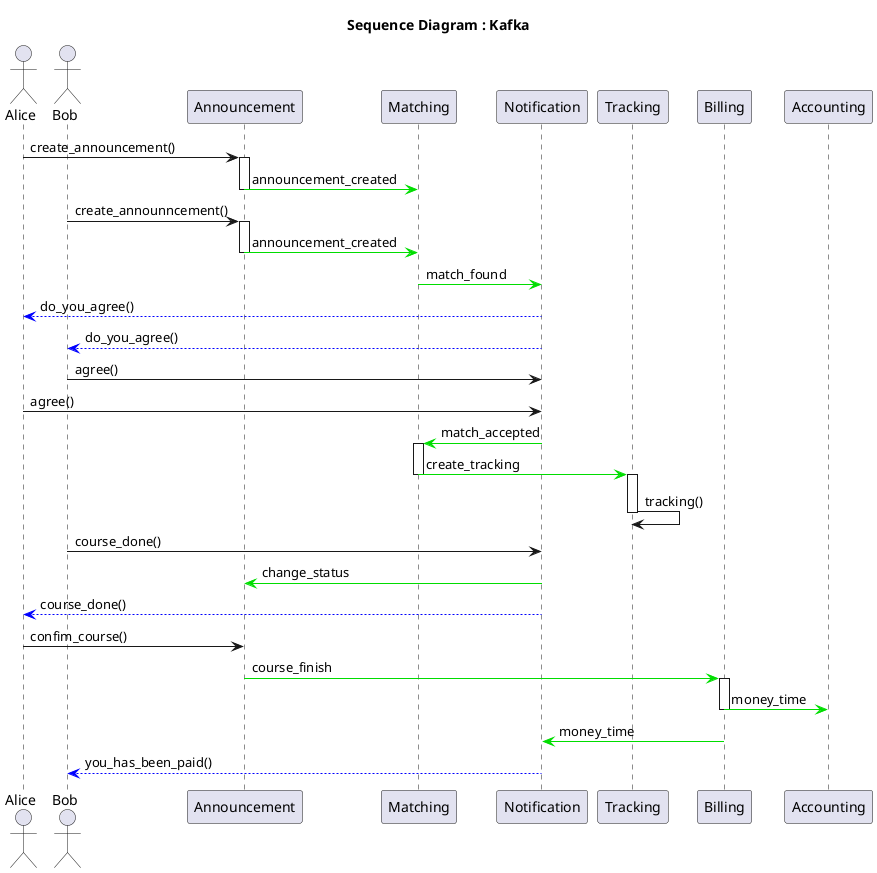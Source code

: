 @startuml
title Sequence Diagram : Kafka
actor Alice
actor Bob
Alice -> Announcement : create_announcement()
activate Announcement
Announcement -[#00DD00]> Matching : announcement_created
deactivate Announcement
Bob -> Announcement : create_announncement()
activate Announcement
Announcement -[#00DD00]> Matching : announcement_created
deactivate Announcement
Matching -[#00DD00]> Notification : match_found
Notification -[#0000FF]-> Alice : do_you_agree()
Notification -[#0000FF]-> Bob : do_you_agree()
Bob -> Notification : agree()
Alice -> Notification : agree()
Notification -[#00DD00]> Matching : match_accepted
activate Matching
Matching -[#00DD00]> Tracking : create_tracking
deactivate Matching
activate Tracking
Tracking -> Tracking : tracking()
deactivate Tracking
Bob -> Notification : course_done()
Notification -[#00DD00]> Announcement : change_status
Notification -[#0000FF]-> Alice : course_done()
Alice -> Announcement : confim_course()
Announcement -[#00DD00]> Billing : course_finish
activate Billing
Billing -[#00DD00]> Accounting : money_time
deactivate Billing
Billing -[#00DD00]> Notification : money_time
Notification -[#0000FF]-> Bob : you_has_been_paid()
@enduml

